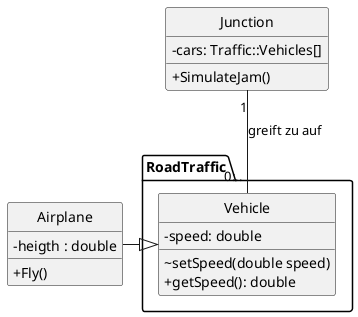 @startuml
skinparam classAttributeIconSize 0
hide circle
package RoadTraffic <<Folder>> {
  class Vehicle{
    - speed: double
    ~ setSpeed(double speed)
    + getSpeed(): double
  }
}

class Junction{
  - cars: Traffic::Vehicles[]
  + SimulateJam()
}

class Airplane{
  - heigth : double
  + Fly()
}

Junction "1" -- "0:.. "Vehicle : "greift zu auf"
Airplane -|> Vehicle
@enduml
